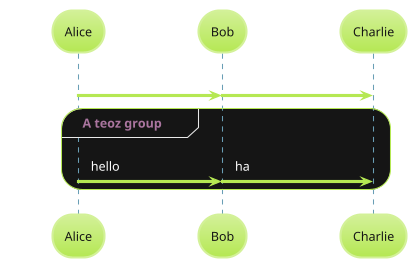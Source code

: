 ' Do not edit
' Theme Gallery
' autogenerated by script
'
@startuml
!theme hacker
!pragma teoz true
Alice -> Bob : hello
& Bob -> Charlie : hi
group A teoz group
Alice -> Bob : hello
& Bob -> Charlie : ha
end
@enduml
